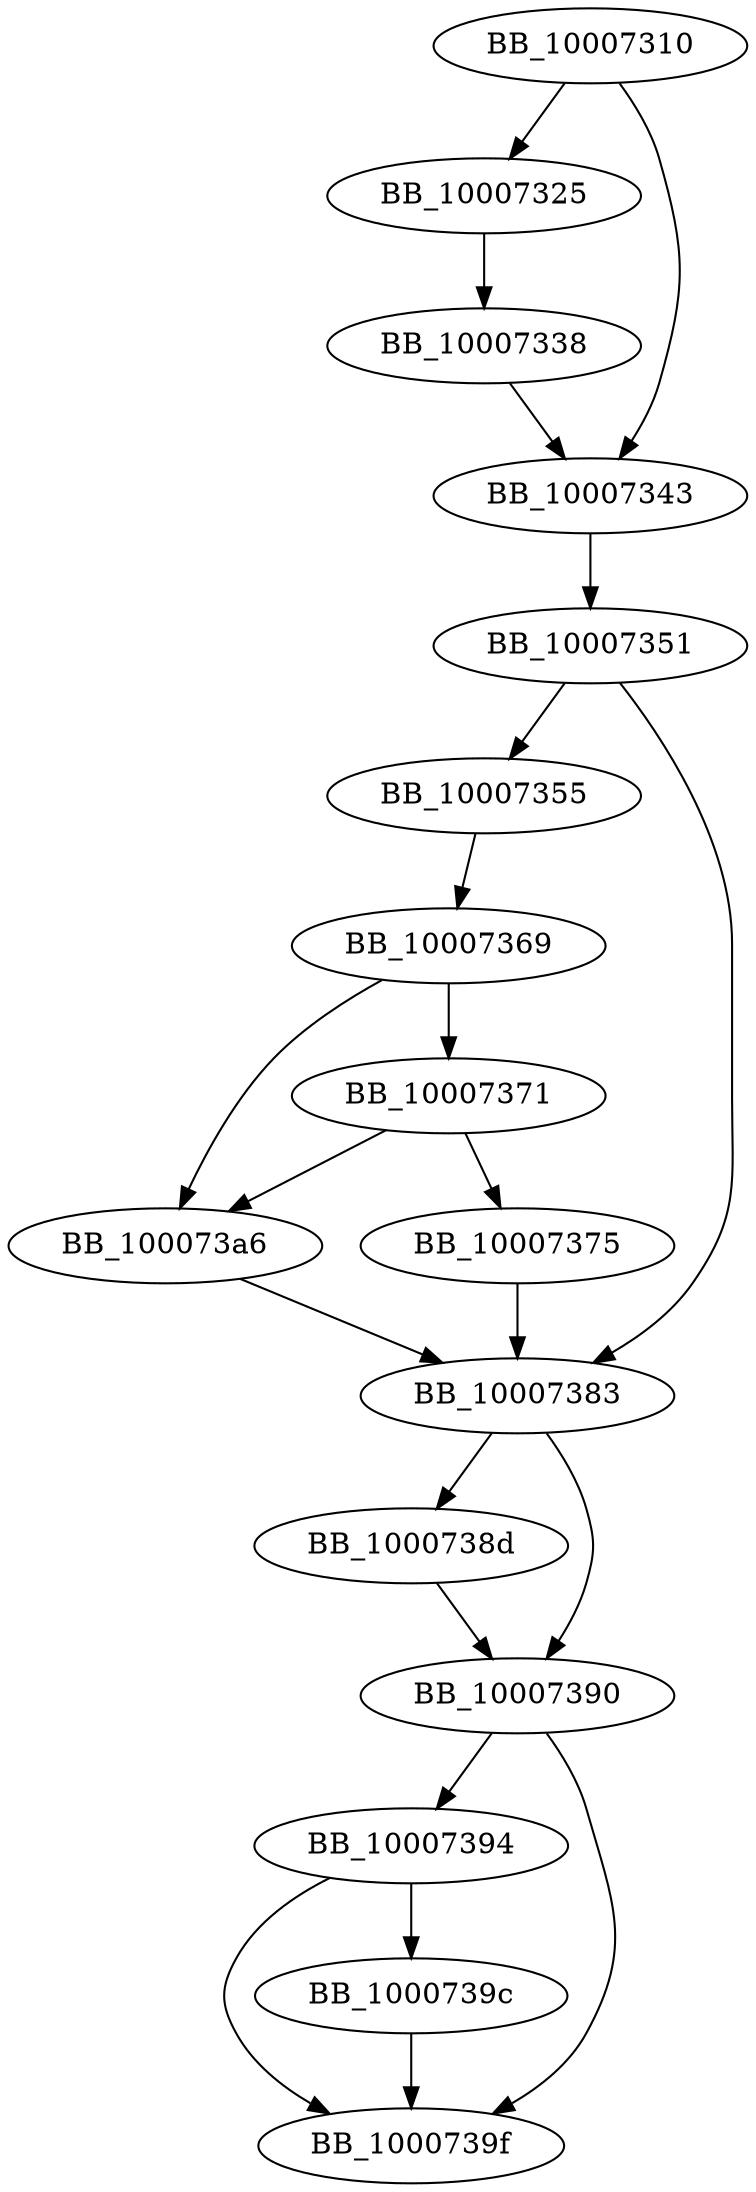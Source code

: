 DiGraph sub_10007310{
BB_10007310->BB_10007325
BB_10007310->BB_10007343
BB_10007325->BB_10007338
BB_10007338->BB_10007343
BB_10007343->BB_10007351
BB_10007351->BB_10007355
BB_10007351->BB_10007383
BB_10007355->BB_10007369
BB_10007369->BB_10007371
BB_10007369->BB_100073a6
BB_10007371->BB_10007375
BB_10007371->BB_100073a6
BB_10007375->BB_10007383
BB_10007383->BB_1000738d
BB_10007383->BB_10007390
BB_1000738d->BB_10007390
BB_10007390->BB_10007394
BB_10007390->BB_1000739f
BB_10007394->BB_1000739c
BB_10007394->BB_1000739f
BB_1000739c->BB_1000739f
BB_100073a6->BB_10007383
}
